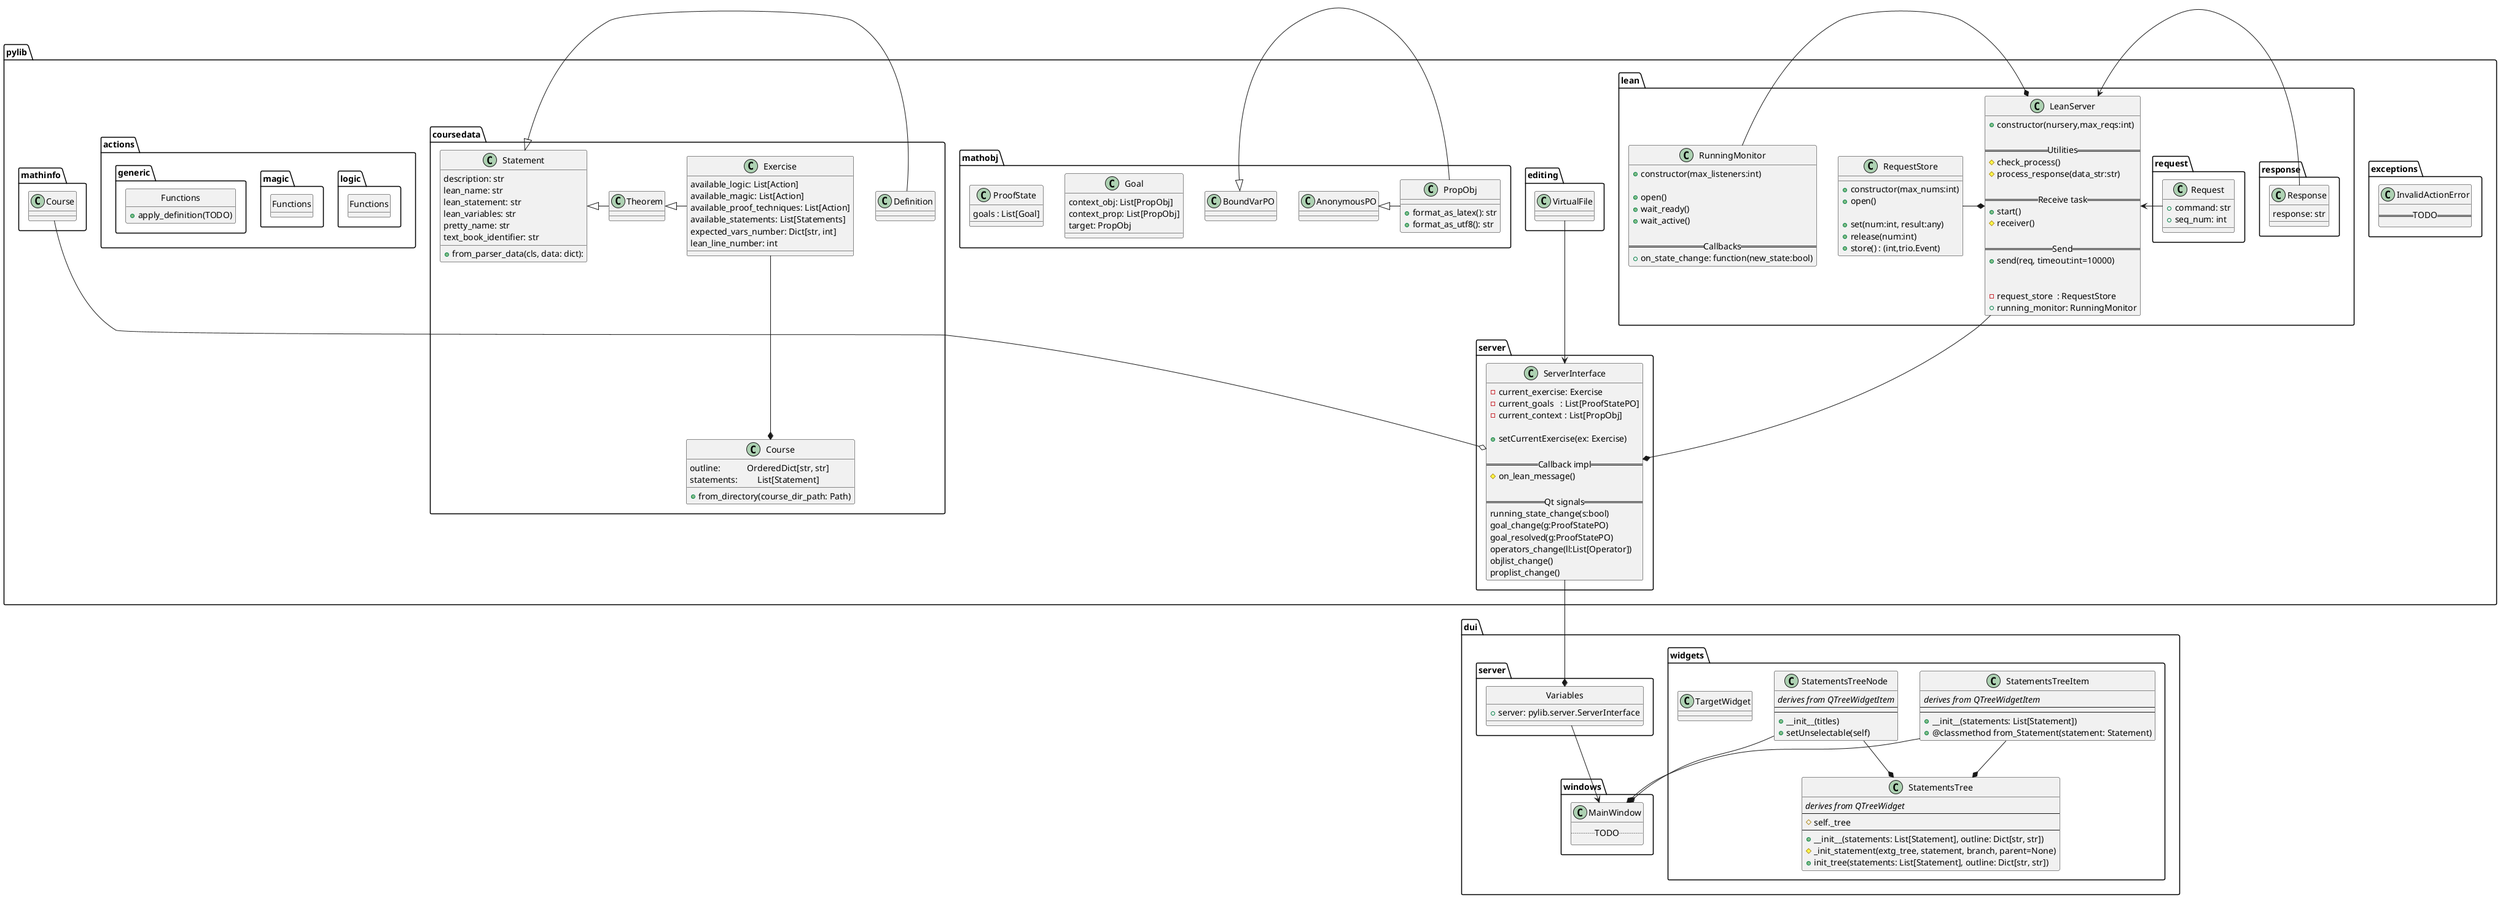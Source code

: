 @startuml
namespace pylib {
    namespace exceptions {
        class InvalidActionError {
            == TODO ==
        }
    }

    namespace lean {
        namespace response {
            class Response {
                {field} response: str
            }
        }

        namespace request {
            class Request {
                {field} +command: str
                {field} +seq_num: int
            }
        }

        class RequestStore {
            {method} +constructor(max_nums:int)
            {method} +open()

            {method} +set(num:int, result:any)
            {method} +release(num:int)
            {method} +store() : (int,trio.Event)
        }

        class RunningMonitor {
            {method} +constructor(max_listeners:int)

            {method} +open()
            {method} +wait_ready()
            {method} +wait_active()

            == Callbacks ==
            {field}  +on_state_change: function(new_state:bool)
        }

        class LeanServer {
            {method} +constructor(nursery,max_reqs:int)

            == Utilities ==
            {method} #check_process()
            {method} #process_response(data_str:str)

            == Receive task ==
            {method} +start()
            {method} #receiver()

            == Send ==
            {method} +send(req, timeout:int=10000)


            {field} -request_store  : RequestStore
            {field} +running_monitor: RunningMonitor
        }

        ' note top of LeanServer : Florian

        pylib.lean.RequestStore      -* pylib.lean.LeanServer
        pylib.lean.RunningMonitor    -* pylib.lean.LeanServer

        pylib.lean.response.Response -> pylib.lean.LeanServer
        pylib.lean.request.Request   -> pylib.lean.LeanServer
    }

    namespace editing {
        class VirtualFile {
        }
    }

    namespace mathobj {
        class PropObj {
            +format_as_latex(): str
            +format_as_utf8(): str
        }

        class AnonymousPO
        class BoundVarPO
        'class ProofStatePO

        class Goal {
            context_obj: List[PropObj]
            context_prop: List[PropObj]
            target: PropObj
        }

        class ProofState {
            goals : List[Goal]
        }
            

        AnonymousPO  <|- PropObj
        BoundVarPO   <|- PropObj
        
        'ProofStatePO <|- PropObj
    }

    namespace coursedata {
        class Statement {
            description: str
            lean_name: str  
            lean_statement: str  
            lean_variables: str  
            pretty_name: str 
            text_book_identifier: str    
            +from_parser_data(cls, data: dict):
        }

        class Theorem {
        }

        class Exercise {
            available_logic: List[Action]
            available_magic: List[Action]  
            available_proof_techniques: List[Action]
            available_statements: List[Statements]
            expected_vars_number: Dict[str, int]
            lean_line_number: int
        }

        class Definition

        Statement <|- Definition
        Statement <|- Theorem
        Theorem   <|- Exercise

        class Course {
            outline:            OrderedDict[str, str]
            statements:         List[Statement]
            +from_directory(course_dir_path: Path)
        }

        Exercise --* Course
    }

    namespace actions {
        namespace logic {
            class Functions {

            }

            hide Functions circle
            hide Functions members
            show Functions methods
        }

        namespace magic {
            class Functions {

            }

            hide Functions circle
            hide Functions members
            show Functions methods
        }

        namespace generic {
            class Functions {
                +apply_definition(TODO)
            }

            hide Functions circle
            hide Functions members
            show Functions methods
        }
    }

    namespace server {
        class ServerInterface {
            -current_exercise: Exercise
            -current_goals   : List[ProofStatePO]
            -current_context : List[PropObj]

            +setCurrentExercise(ex: Exercise)

            == Callback impl ==
            #on_lean_message()

            == Qt signals ==
            running_state_change(s:bool)
            goal_change(g:ProofStatePO)
            goal_resolved(g:ProofStatePO)
            operators_change(ll:List[Operator])
            objlist_change()
            proplist_change()
        }
    }

    pylib.mathinfo.Course      --o pylib.server.ServerInterface

    pylib.editing.VirtualFile  --> pylib.server.ServerInterface
    pylib.lean.LeanServer      --* pylib.server.ServerInterface
}

namespace dui {
    namespace widgets {
		class StatementsTree {
			<i>derives from QTreeWidget</i>
			--
			#self._tree
			--
			+__init__(statements: List[Statement], outline: Dict[str, str])
			#_init_statement(extg_tree, statement, branch, parent=None)
			+init_tree(statements: List[Statement], outline: Dict[str, str])
		}
        class StatementsTreeItem {
			<i>derives from QTreeWidgetItem</i>
			--
			--
			+__init__(statements: List[Statement])
			+@classmethod from_Statement(statement: Statement)
		}
        class StatementsTreeNode {
			<i>derives from QTreeWidgetItem</i>
			--
			--
			+__init__(titles)
			+setUnselectable(self)
		}
        class TargetWidget
    }

    namespace windows {
        class MainWindow {
            .. TODO ..
        }
    }

    namespace server {
        class Variables {
            +server: pylib.server.ServerInterface
        }

        pylib.server.ServerInterface --* Variables

        hide Variables circle
        hide Variables methods
        show Variables members
    }

    dui.widgets.StatementsTreeItem  --* dui.windows.MainWindow
    dui.widgets.StatementsTreeItem	--* dui.widgets.StatementsTree
    dui.widgets.StatementsTreeNode	--* dui.windows.MainWindow
    dui.widgets.StatementsTreeNode	--* dui.widgets.StatementsTree

    dui.server.Variables     --> dui.windows.MainWindow

    ' note left of dui.windows.MainWindow : Kryzar
}
@enduml
